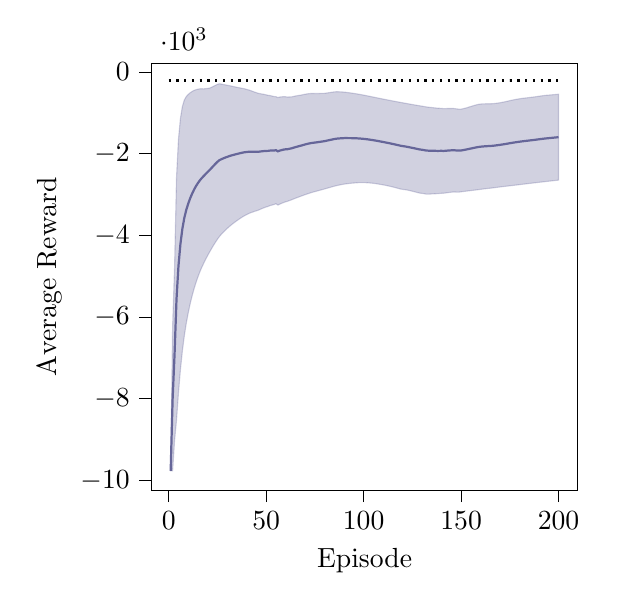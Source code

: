 % This file was created by tikzplotlib v0.9.1.
\begin{tikzpicture}

\definecolor{color0}{rgb}{1,0.498,0.055}
\definecolor{color1}{rgb}{0.122,0.467,0.706}

\begin{axis}[
compat=newest,
tick align=outside,
tick pos=left,
x grid style={white!69.02!black},
xmin=-8.95, xmax=209.95,
xtick style={color=black},
y grid style={white!69.02!black},
ymin=-10237.887, ymax=203.62,
ytick style={color=black},
scaled y ticks=true,
scaled y ticks=base 10:-3,
width=7cm,
height=7cm,
xlabel=Episode,
ylabel=Average Reward
]

\addplot[thick, black, dotted, domain=0:200] {-211.15};

\path [draw=blue!20!gray, fill=blue!20!gray, opacity=0.3]
(axis cs:1,-9763.273)
--(axis cs:1,-9763.273)
--(axis cs:2,-6233.803)
--(axis cs:3,-4780.64)
--(axis cs:4,-2584.654)
--(axis cs:5,-1648.551)
--(axis cs:6,-1139.829)
--(axis cs:7,-848.211)
--(axis cs:8,-689.012)
--(axis cs:9,-603.873)
--(axis cs:10,-553.351)
--(axis cs:11,-511.203)
--(axis cs:12,-479.526)
--(axis cs:13,-454.1)
--(axis cs:14,-435.627)
--(axis cs:15,-424.085)
--(axis cs:16,-414.211)
--(axis cs:17,-413.731)
--(axis cs:18,-415.308)
--(axis cs:19,-409.817)
--(axis cs:20,-404.661)
--(axis cs:21,-396.744)
--(axis cs:22,-377.36)
--(axis cs:23,-353.074)
--(axis cs:24,-329.262)
--(axis cs:25,-305.646)
--(axis cs:26,-291.666)
--(axis cs:27,-299.463)
--(axis cs:28,-309.612)
--(axis cs:29,-317.492)
--(axis cs:30,-328.077)
--(axis cs:31,-336.741)
--(axis cs:32,-346.308)
--(axis cs:33,-357.88)
--(axis cs:34,-367.802)
--(axis cs:35,-377.773)
--(axis cs:36,-387.291)
--(axis cs:37,-396.108)
--(axis cs:38,-404.912)
--(axis cs:39,-415.472)
--(axis cs:40,-429.463)
--(axis cs:41,-441.893)
--(axis cs:42,-457.753)
--(axis cs:43,-476.104)
--(axis cs:44,-492.86)
--(axis cs:45,-510.265)
--(axis cs:46,-526.083)
--(axis cs:47,-534.021)
--(axis cs:48,-543.191)
--(axis cs:49,-551.088)
--(axis cs:50,-562.594)
--(axis cs:51,-574.279)
--(axis cs:52,-579.618)
--(axis cs:53,-591.914)
--(axis cs:54,-603.575)
--(axis cs:55,-605.665)
--(axis cs:56,-628.978)
--(axis cs:57,-615.592)
--(axis cs:58,-610.354)
--(axis cs:59,-606.861)
--(axis cs:60,-609.235)
--(axis cs:61,-616.986)
--(axis cs:62,-614.044)
--(axis cs:63,-612.677)
--(axis cs:64,-601.561)
--(axis cs:65,-590.732)
--(axis cs:66,-582.43)
--(axis cs:67,-574.403)
--(axis cs:68,-567.337)
--(axis cs:69,-556.676)
--(axis cs:70,-546.641)
--(axis cs:71,-538.701)
--(axis cs:72,-532.735)
--(axis cs:73,-529.262)
--(axis cs:74,-528.713)
--(axis cs:75,-529.635)
--(axis cs:76,-530.309)
--(axis cs:77,-529.565)
--(axis cs:78,-527.524)
--(axis cs:79,-526.838)
--(axis cs:80,-525.062)
--(axis cs:81,-517.764)
--(axis cs:82,-510.75)
--(axis cs:83,-503.787)
--(axis cs:84,-496.486)
--(axis cs:85,-489.412)
--(axis cs:86,-486.078)
--(axis cs:87,-486.853)
--(axis cs:88,-488.926)
--(axis cs:89,-492.331)
--(axis cs:90,-495.321)
--(axis cs:91,-501.011)
--(axis cs:92,-507.68)
--(axis cs:93,-513.963)
--(axis cs:94,-520.518)
--(axis cs:95,-527.745)
--(axis cs:96,-535.134)
--(axis cs:97,-542.754)
--(axis cs:98,-551.358)
--(axis cs:99,-560.062)
--(axis cs:100,-569.054)
--(axis cs:101,-578.366)
--(axis cs:102,-587.854)
--(axis cs:103,-597.563)
--(axis cs:104,-607.385)
--(axis cs:105,-616.972)
--(axis cs:106,-626.799)
--(axis cs:107,-636.612)
--(axis cs:108,-646.363)
--(axis cs:109,-656.027)
--(axis cs:110,-665.588)
--(axis cs:111,-675.082)
--(axis cs:112,-684.493)
--(axis cs:113,-693.808)
--(axis cs:114,-703.053)
--(axis cs:115,-712.171)
--(axis cs:116,-721.168)
--(axis cs:117,-730.029)
--(axis cs:118,-738.793)
--(axis cs:119,-747.589)
--(axis cs:120,-756.448)
--(axis cs:121,-765.037)
--(axis cs:122,-773.718)
--(axis cs:123,-782.325)
--(axis cs:124,-790.786)
--(axis cs:125,-799.226)
--(axis cs:126,-807.545)
--(axis cs:127,-815.717)
--(axis cs:128,-823.777)
--(axis cs:129,-832.015)
--(axis cs:130,-839.99)
--(axis cs:131,-848.161)
--(axis cs:132,-856.206)
--(axis cs:133,-863.228)
--(axis cs:134,-868.547)
--(axis cs:135,-873.442)
--(axis cs:136,-878.594)
--(axis cs:137,-883.701)
--(axis cs:138,-888.832)
--(axis cs:139,-891.457)
--(axis cs:140,-894.115)
--(axis cs:141,-900.038)
--(axis cs:142,-899.089)
--(axis cs:143,-896.324)
--(axis cs:144,-896.179)
--(axis cs:145,-895.415)
--(axis cs:146,-894.941)
--(axis cs:147,-901.103)
--(axis cs:148,-907.731)
--(axis cs:149,-912.501)
--(axis cs:150,-911.563)
--(axis cs:151,-902.17)
--(axis cs:152,-890.314)
--(axis cs:153,-877.022)
--(axis cs:154,-862.333)
--(axis cs:155,-847.059)
--(axis cs:156,-832.675)
--(axis cs:157,-818.362)
--(axis cs:158,-805.254)
--(axis cs:159,-793.507)
--(axis cs:160,-787.762)
--(axis cs:161,-783.734)
--(axis cs:162,-781.887)
--(axis cs:163,-781.011)
--(axis cs:164,-780.413)
--(axis cs:165,-780.932)
--(axis cs:166,-778.793)
--(axis cs:167,-775.001)
--(axis cs:168,-769.161)
--(axis cs:169,-762.527)
--(axis cs:170,-755.152)
--(axis cs:171,-746.208)
--(axis cs:172,-736.713)
--(axis cs:173,-726.547)
--(axis cs:174,-715.554)
--(axis cs:175,-704.364)
--(axis cs:176,-694.039)
--(axis cs:177,-683.959)
--(axis cs:178,-674.635)
--(axis cs:179,-666.307)
--(axis cs:180,-658.193)
--(axis cs:181,-650.866)
--(axis cs:182,-644.242)
--(axis cs:183,-639.235)
--(axis cs:184,-633.878)
--(axis cs:185,-628.087)
--(axis cs:186,-622.292)
--(axis cs:187,-616.601)
--(axis cs:188,-610.48)
--(axis cs:189,-603.308)
--(axis cs:190,-596.006)
--(axis cs:191,-589.159)
--(axis cs:192,-582.307)
--(axis cs:193,-576.442)
--(axis cs:194,-571.978)
--(axis cs:195,-568.046)
--(axis cs:196,-563.951)
--(axis cs:197,-559.769)
--(axis cs:198,-555.525)
--(axis cs:199,-551.252)
--(axis cs:200,-546.94)
--(axis cs:200,-2649.329)
--(axis cs:200,-2649.329)
--(axis cs:199,-2654.577)
--(axis cs:198,-2659.85)
--(axis cs:197,-2665.15)
--(axis cs:196,-2670.474)
--(axis cs:195,-2675.822)
--(axis cs:194,-2681.187)
--(axis cs:193,-2686.615)
--(axis cs:192,-2692.092)
--(axis cs:191,-2697.56)
--(axis cs:190,-2703.056)
--(axis cs:189,-2708.549)
--(axis cs:188,-2714.078)
--(axis cs:187,-2719.682)
--(axis cs:186,-2725.32)
--(axis cs:185,-2730.988)
--(axis cs:184,-2736.686)
--(axis cs:183,-2742.414)
--(axis cs:182,-2748.164)
--(axis cs:181,-2753.944)
--(axis cs:180,-2759.722)
--(axis cs:179,-2765.473)
--(axis cs:178,-2771.233)
--(axis cs:177,-2776.916)
--(axis cs:176,-2782.527)
--(axis cs:175,-2788.128)
--(axis cs:174,-2793.616)
--(axis cs:173,-2799.16)
--(axis cs:172,-2804.851)
--(axis cs:171,-2810.656)
--(axis cs:170,-2816.551)
--(axis cs:169,-2822.597)
--(axis cs:168,-2828.704)
--(axis cs:167,-2834.85)
--(axis cs:166,-2840.91)
--(axis cs:165,-2846.739)
--(axis cs:164,-2851.717)
--(axis cs:163,-2857.199)
--(axis cs:162,-2862.821)
--(axis cs:161,-2868.764)
--(axis cs:160,-2875.133)
--(axis cs:159,-2881.665)
--(axis cs:158,-2887.817)
--(axis cs:157,-2893.767)
--(axis cs:156,-2899.506)
--(axis cs:155,-2905.25)
--(axis cs:154,-2910.821)
--(axis cs:153,-2916.536)
--(axis cs:152,-2922.547)
--(axis cs:151,-2928.826)
--(axis cs:150,-2935.434)
--(axis cs:149,-2941.394)
--(axis cs:148,-2943.13)
--(axis cs:147,-2939.861)
--(axis cs:146,-2938.787)
--(axis cs:145,-2944.799)
--(axis cs:144,-2950.971)
--(axis cs:143,-2956.969)
--(axis cs:142,-2963.794)
--(axis cs:141,-2970.199)
--(axis cs:140,-2970.634)
--(axis cs:139,-2975.298)
--(axis cs:138,-2980.057)
--(axis cs:137,-2982.263)
--(axis cs:136,-2984.609)
--(axis cs:135,-2986.998)
--(axis cs:134,-2989.841)
--(axis cs:133,-2992.207)
--(axis cs:132,-2991.255)
--(axis cs:131,-2980.962)
--(axis cs:130,-2973.099)
--(axis cs:129,-2968.791)
--(axis cs:128,-2958.224)
--(axis cs:127,-2945.08)
--(axis cs:126,-2932.452)
--(axis cs:125,-2920.773)
--(axis cs:124,-2909.915)
--(axis cs:123,-2898.453)
--(axis cs:122,-2888.41)
--(axis cs:121,-2880.967)
--(axis cs:120,-2875.715)
--(axis cs:119,-2867.647)
--(axis cs:118,-2855.379)
--(axis cs:117,-2842.047)
--(axis cs:116,-2829.044)
--(axis cs:115,-2816.835)
--(axis cs:114,-2805.351)
--(axis cs:113,-2795.072)
--(axis cs:112,-2784.438)
--(axis cs:111,-2774.428)
--(axis cs:110,-2765.639)
--(axis cs:109,-2757.564)
--(axis cs:108,-2749.232)
--(axis cs:107,-2741.01)
--(axis cs:106,-2733.445)
--(axis cs:105,-2726.927)
--(axis cs:104,-2722.789)
--(axis cs:103,-2717.938)
--(axis cs:102,-2714.263)
--(axis cs:101,-2711.95)
--(axis cs:100,-2710.602)
--(axis cs:99,-2710.459)
--(axis cs:98,-2711.271)
--(axis cs:97,-2712.566)
--(axis cs:96,-2715.788)
--(axis cs:95,-2719.559)
--(axis cs:94,-2723.763)
--(axis cs:93,-2728.984)
--(axis cs:92,-2734.7)
--(axis cs:91,-2740.206)
--(axis cs:90,-2746.901)
--(axis cs:89,-2755.826)
--(axis cs:88,-2764.667)
--(axis cs:87,-2774.483)
--(axis cs:86,-2785.127)
--(axis cs:85,-2797.408)
--(axis cs:84,-2810.628)
--(axis cs:83,-2824.06)
--(axis cs:82,-2837.624)
--(axis cs:81,-2851.386)
--(axis cs:80,-2865.387)
--(axis cs:79,-2878.274)
--(axis cs:78,-2890.987)
--(axis cs:77,-2904.405)
--(axis cs:76,-2917.593)
--(axis cs:75,-2930.438)
--(axis cs:74,-2943.424)
--(axis cs:73,-2957.291)
--(axis cs:72,-2972.404)
--(axis cs:71,-2988.408)
--(axis cs:70,-3005.064)
--(axis cs:69,-3022.308)
--(axis cs:68,-3039.911)
--(axis cs:67,-3057.231)
--(axis cs:66,-3075.041)
--(axis cs:65,-3093.216)
--(axis cs:64,-3112.11)
--(axis cs:63,-3131.374)
--(axis cs:62,-3148.654)
--(axis cs:61,-3166.857)
--(axis cs:60,-3179.931)
--(axis cs:59,-3196.813)
--(axis cs:58,-3216.476)
--(axis cs:57,-3237.091)
--(axis cs:56,-3259.746)
--(axis cs:55,-3227.606)
--(axis cs:54,-3246.681)
--(axis cs:53,-3259.817)
--(axis cs:52,-3273.043)
--(axis cs:51,-3292.165)
--(axis cs:50,-3307.408)
--(axis cs:49,-3323.573)
--(axis cs:48,-3343.202)
--(axis cs:47,-3362.75)
--(axis cs:46,-3383.948)
--(axis cs:45,-3399.709)
--(axis cs:44,-3414.917)
--(axis cs:43,-3431.942)
--(axis cs:42,-3448.551)
--(axis cs:41,-3468.81)
--(axis cs:40,-3493.05)
--(axis cs:39,-3517.397)
--(axis cs:38,-3545.48)
--(axis cs:37,-3576.013)
--(axis cs:36,-3607.982)
--(axis cs:35,-3641.083)
--(axis cs:34,-3675.575)
--(axis cs:33,-3711.872)
--(axis cs:32,-3749.111)
--(axis cs:31,-3789.572)
--(axis cs:30,-3832.726)
--(axis cs:29,-3877.214)
--(axis cs:28,-3925.728)
--(axis cs:27,-3975.855)
--(axis cs:26,-4030.256)
--(axis cs:25,-4096.349)
--(axis cs:24,-4168.43)
--(axis cs:23,-4244.294)
--(axis cs:22,-4324.406)
--(axis cs:21,-4407.806)
--(axis cs:20,-4492.708)
--(axis cs:19,-4582.51)
--(axis cs:18,-4679.161)
--(axis cs:17,-4780.668)
--(axis cs:16,-4891.913)
--(axis cs:15,-5017.012)
--(axis cs:14,-5154.562)
--(axis cs:13,-5308.495)
--(axis cs:12,-5481.322)
--(axis cs:11,-5676.15)
--(axis cs:10,-5898.753)
--(axis cs:9,-6154.538)
--(axis cs:8,-6459.122)
--(axis cs:7,-6831.018)
--(axis cs:6,-7289.616)
--(axis cs:5,-7852.691)
--(axis cs:4,-8521.119)
--(axis cs:3,-9018.915)
--(axis cs:2,-9763.273)
--(axis cs:1,-9763.273)
--cycle;

\addplot [thick, blue!20!gray]
table {%
1 -9763.273
2 -7998.538
3 -6899.777
4 -5552.886
5 -4750.621
6 -4214.722
7 -3839.614
8 -3574.067
9 -3379.205
10 -3226.052
11 -3093.677
12 -2980.424
13 -2881.298
14 -2795.095
15 -2720.549
16 -2653.062
17 -2597.199
18 -2547.235
19 -2496.164
20 -2448.684
21 -2402.275
22 -2350.883
23 -2298.684
24 -2248.846
25 -2200.997
26 -2160.961
27 -2137.659
28 -2117.67
29 -2097.353
30 -2080.401
31 -2063.157
32 -2047.71
33 -2034.876
34 -2021.689
35 -2009.428
36 -1997.637
37 -1986.061
38 -1975.196
39 -1966.435
40 -1961.257
41 -1955.351
42 -1953.152
43 -1954.023
44 -1953.888
45 -1954.987
46 -1955.015
47 -1948.385
48 -1943.197
49 -1937.331
50 -1935.001
51 -1933.222
52 -1926.331
53 -1925.865
54 -1925.128
55 -1916.635
56 -1944.362
57 -1926.342
58 -1913.415
59 -1901.837
60 -1894.583
61 -1891.921
62 -1881.349
63 -1872.026
64 -1856.835
65 -1841.974
66 -1828.736
67 -1815.817
68 -1803.624
69 -1789.492
70 -1775.853
71 -1763.555
72 -1752.57
73 -1743.276
74 -1736.068
75 -1730.037
76 -1723.951
77 -1716.985
78 -1709.256
79 -1702.556
80 -1695.224
81 -1684.575
82 -1674.187
83 -1663.923
84 -1653.557
85 -1643.41
86 -1635.603
87 -1630.668
88 -1626.797
89 -1624.079
90 -1621.111
91 -1620.609
92 -1621.19
93 -1621.474
94 -1622.141
95 -1623.652
96 -1625.461
97 -1627.66
98 -1631.314
99 -1635.26
100 -1639.828
101 -1645.158
102 -1651.059
103 -1657.751
104 -1665.087
105 -1671.95
106 -1680.122
107 -1688.811
108 -1697.798
109 -1706.795
110 -1715.614
111 -1724.755
112 -1734.466
113 -1744.44
114 -1754.202
115 -1764.503
116 -1775.106
117 -1786.038
118 -1797.086
119 -1807.618
120 -1816.082
121 -1823.002
122 -1831.064
123 -1840.389
124 -1850.351
125 -1860.0
126 -1869.999
127 -1880.399
128 -1891.0
129 -1900.403
130 -1906.544
131 -1914.561
132 -1923.73
133 -1927.717
134 -1929.194
135 -1930.22
136 -1931.601
137 -1932.982
138 -1934.444
139 -1933.378
140 -1932.375
141 -1935.118
142 -1931.442
143 -1926.646
144 -1923.575
145 -1920.107
146 -1916.864
147 -1920.482
148 -1925.431
149 -1926.947
150 -1923.499
151 -1915.498
152 -1906.431
153 -1896.779
154 -1886.577
155 -1876.154
156 -1866.09
157 -1856.064
158 -1846.535
159 -1837.586
160 -1831.448
161 -1826.249
162 -1822.354
163 -1819.105
164 -1816.065
165 -1813.836
166 -1809.852
167 -1804.925
168 -1798.932
169 -1792.562
170 -1785.852
171 -1778.432
172 -1770.782
173 -1762.854
174 -1754.585
175 -1746.246
176 -1738.283
177 -1730.438
178 -1722.934
179 -1715.89
180 -1708.957
181 -1702.405
182 -1696.203
183 -1690.824
184 -1685.282
185 -1679.537
186 -1673.806
187 -1668.141
188 -1662.279
189 -1655.929
190 -1649.531
191 -1643.36
192 -1637.2
193 -1631.529
194 -1626.582
195 -1621.934
196 -1617.212
197 -1612.459
198 -1607.687
199 -1602.915
200 -1598.135
};
\end{axis}

\end{tikzpicture}
